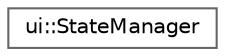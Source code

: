 digraph "Graphical Class Hierarchy"
{
 // LATEX_PDF_SIZE
  bgcolor="transparent";
  edge [fontname=Helvetica,fontsize=10,labelfontname=Helvetica,labelfontsize=10];
  node [fontname=Helvetica,fontsize=10,shape=box,height=0.2,width=0.4];
  rankdir="LR";
  Node0 [label="ui::StateManager",height=0.2,width=0.4,color="grey40", fillcolor="white", style="filled",URL="$d0/daf/structui_1_1_state_manager.html",tooltip=" "];
}
